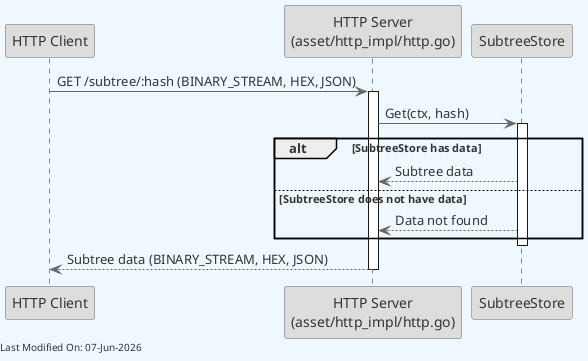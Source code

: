 @startuml
skinparam backgroundColor #F0F8FF
skinparam defaultFontColor #333333
skinparam arrowColor #666666

' Define borders for all elements
skinparam entity {
  BorderColor #666666
  BackgroundColor #DDDDDD
}

skinparam control {
  BorderColor #666666
  BackgroundColor #DDDDDD
}

skinparam participant {
  BorderColor #666666
  BackgroundColor #DDDDDD
}



participant "HTTP Client" as Client
participant "HTTP Server\n(asset/http_impl/http.go)" as HTTPServer
participant "SubtreeStore" as Store

' GET request for a subtree in different formats
Client -> HTTPServer : GET /subtree/:hash (BINARY_STREAM, HEX, JSON)
activate HTTPServer

HTTPServer -> Store : Get(ctx, hash)
activate Store
alt SubtreeStore has data
    Store --> HTTPServer : Subtree data
else SubtreeStore does not have data
    Store --> HTTPServer : Data not found
end
deactivate Store

HTTPServer --> Client : Subtree data (BINARY_STREAM, HEX, JSON)
deactivate HTTPServer

left footer Last Modified On: %date("dd-MMM-yyyy")

@enduml
